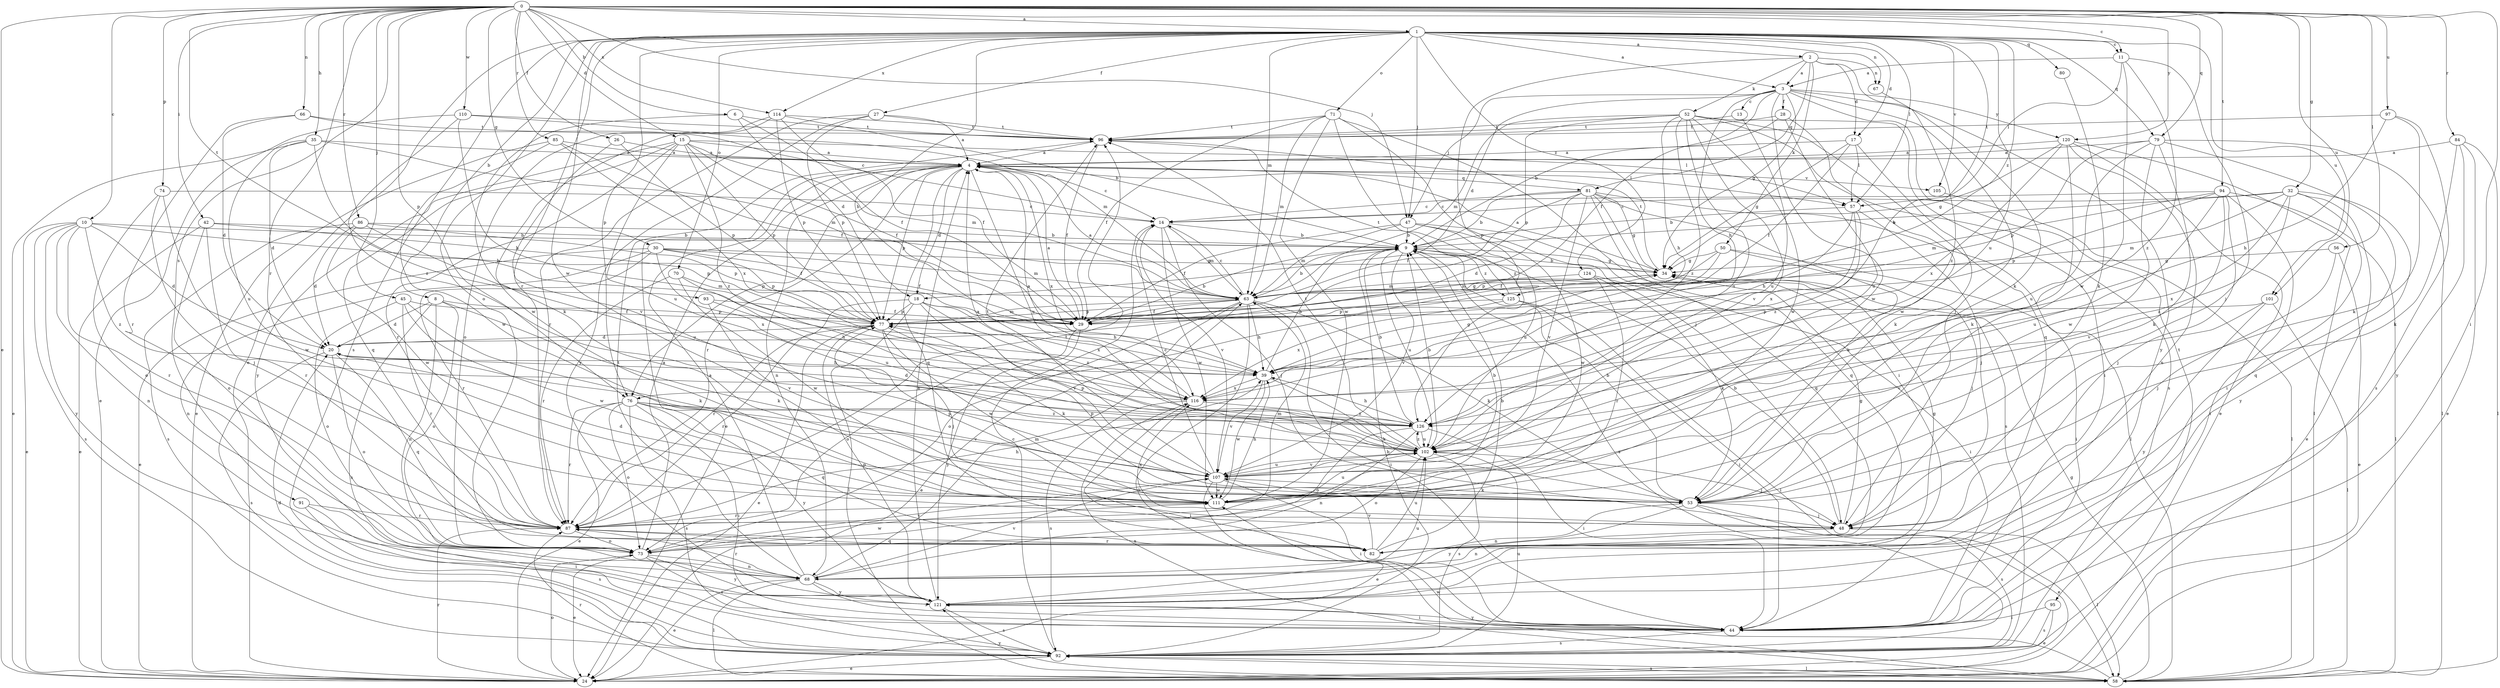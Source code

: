 strict digraph  {
0;
1;
2;
3;
4;
6;
8;
9;
10;
11;
13;
14;
15;
17;
18;
20;
24;
26;
27;
28;
29;
30;
32;
34;
35;
39;
42;
44;
45;
47;
48;
50;
52;
53;
56;
57;
58;
63;
66;
67;
68;
70;
71;
73;
74;
76;
77;
79;
80;
81;
82;
84;
85;
86;
87;
91;
92;
93;
94;
95;
96;
97;
101;
102;
105;
107;
110;
111;
114;
116;
120;
121;
124;
125;
126;
0 -> 1  [label=a];
0 -> 6  [label=b];
0 -> 10  [label=c];
0 -> 11  [label=c];
0 -> 15  [label=d];
0 -> 24  [label=e];
0 -> 26  [label=f];
0 -> 30  [label=g];
0 -> 32  [label=g];
0 -> 35  [label=h];
0 -> 42  [label=i];
0 -> 44  [label=i];
0 -> 45  [label=j];
0 -> 47  [label=j];
0 -> 56  [label=l];
0 -> 66  [label=n];
0 -> 74  [label=p];
0 -> 76  [label=p];
0 -> 79  [label=q];
0 -> 84  [label=r];
0 -> 85  [label=r];
0 -> 86  [label=r];
0 -> 87  [label=r];
0 -> 91  [label=s];
0 -> 93  [label=t];
0 -> 94  [label=t];
0 -> 97  [label=u];
0 -> 101  [label=u];
0 -> 110  [label=w];
0 -> 114  [label=x];
0 -> 120  [label=y];
1 -> 2  [label=a];
1 -> 3  [label=a];
1 -> 8  [label=b];
1 -> 11  [label=c];
1 -> 17  [label=d];
1 -> 24  [label=e];
1 -> 27  [label=f];
1 -> 39  [label=h];
1 -> 47  [label=j];
1 -> 57  [label=l];
1 -> 63  [label=m];
1 -> 67  [label=n];
1 -> 70  [label=o];
1 -> 71  [label=o];
1 -> 73  [label=o];
1 -> 76  [label=p];
1 -> 79  [label=q];
1 -> 80  [label=q];
1 -> 87  [label=r];
1 -> 92  [label=s];
1 -> 101  [label=u];
1 -> 102  [label=u];
1 -> 105  [label=v];
1 -> 111  [label=w];
1 -> 114  [label=x];
1 -> 116  [label=x];
1 -> 124  [label=z];
1 -> 125  [label=z];
2 -> 3  [label=a];
2 -> 17  [label=d];
2 -> 50  [label=k];
2 -> 52  [label=k];
2 -> 53  [label=k];
2 -> 67  [label=n];
2 -> 76  [label=p];
2 -> 81  [label=q];
3 -> 13  [label=c];
3 -> 18  [label=d];
3 -> 28  [label=f];
3 -> 29  [label=f];
3 -> 34  [label=g];
3 -> 39  [label=h];
3 -> 47  [label=j];
3 -> 48  [label=j];
3 -> 95  [label=t];
3 -> 111  [label=w];
3 -> 120  [label=y];
3 -> 121  [label=y];
4 -> 14  [label=c];
4 -> 18  [label=d];
4 -> 24  [label=e];
4 -> 57  [label=l];
4 -> 68  [label=n];
4 -> 76  [label=p];
4 -> 77  [label=p];
4 -> 81  [label=q];
4 -> 82  [label=q];
4 -> 87  [label=r];
4 -> 102  [label=u];
4 -> 105  [label=v];
4 -> 116  [label=x];
6 -> 18  [label=d];
6 -> 29  [label=f];
6 -> 53  [label=k];
6 -> 96  [label=t];
8 -> 20  [label=d];
8 -> 53  [label=k];
8 -> 68  [label=n];
8 -> 73  [label=o];
8 -> 77  [label=p];
8 -> 92  [label=s];
9 -> 34  [label=g];
9 -> 92  [label=s];
9 -> 102  [label=u];
9 -> 107  [label=v];
9 -> 125  [label=z];
10 -> 9  [label=b];
10 -> 20  [label=d];
10 -> 24  [label=e];
10 -> 29  [label=f];
10 -> 68  [label=n];
10 -> 87  [label=r];
10 -> 92  [label=s];
10 -> 121  [label=y];
10 -> 126  [label=z];
11 -> 3  [label=a];
11 -> 48  [label=j];
11 -> 57  [label=l];
11 -> 111  [label=w];
11 -> 126  [label=z];
13 -> 96  [label=t];
13 -> 102  [label=u];
14 -> 9  [label=b];
14 -> 48  [label=j];
14 -> 63  [label=m];
14 -> 107  [label=v];
14 -> 111  [label=w];
15 -> 4  [label=a];
15 -> 29  [label=f];
15 -> 57  [label=l];
15 -> 63  [label=m];
15 -> 77  [label=p];
15 -> 82  [label=q];
15 -> 87  [label=r];
15 -> 102  [label=u];
15 -> 121  [label=y];
15 -> 126  [label=z];
17 -> 4  [label=a];
17 -> 29  [label=f];
17 -> 34  [label=g];
17 -> 53  [label=k];
17 -> 57  [label=l];
18 -> 39  [label=h];
18 -> 58  [label=l];
18 -> 77  [label=p];
18 -> 87  [label=r];
18 -> 107  [label=v];
18 -> 116  [label=x];
18 -> 126  [label=z];
20 -> 39  [label=h];
20 -> 73  [label=o];
20 -> 82  [label=q];
20 -> 92  [label=s];
24 -> 73  [label=o];
24 -> 87  [label=r];
26 -> 4  [label=a];
26 -> 77  [label=p];
26 -> 107  [label=v];
27 -> 4  [label=a];
27 -> 77  [label=p];
27 -> 87  [label=r];
27 -> 96  [label=t];
27 -> 121  [label=y];
28 -> 9  [label=b];
28 -> 96  [label=t];
28 -> 102  [label=u];
28 -> 111  [label=w];
29 -> 4  [label=a];
29 -> 9  [label=b];
29 -> 73  [label=o];
29 -> 121  [label=y];
30 -> 24  [label=e];
30 -> 29  [label=f];
30 -> 34  [label=g];
30 -> 63  [label=m];
30 -> 68  [label=n];
30 -> 77  [label=p];
30 -> 87  [label=r];
30 -> 116  [label=x];
32 -> 9  [label=b];
32 -> 14  [label=c];
32 -> 24  [label=e];
32 -> 63  [label=m];
32 -> 82  [label=q];
32 -> 116  [label=x];
32 -> 121  [label=y];
32 -> 126  [label=z];
34 -> 4  [label=a];
34 -> 9  [label=b];
34 -> 63  [label=m];
34 -> 96  [label=t];
35 -> 4  [label=a];
35 -> 20  [label=d];
35 -> 24  [label=e];
35 -> 39  [label=h];
35 -> 63  [label=m];
35 -> 102  [label=u];
39 -> 9  [label=b];
39 -> 34  [label=g];
39 -> 53  [label=k];
39 -> 107  [label=v];
39 -> 111  [label=w];
39 -> 116  [label=x];
42 -> 9  [label=b];
42 -> 24  [label=e];
42 -> 73  [label=o];
42 -> 77  [label=p];
42 -> 87  [label=r];
44 -> 92  [label=s];
44 -> 121  [label=y];
45 -> 29  [label=f];
45 -> 53  [label=k];
45 -> 73  [label=o];
45 -> 87  [label=r];
45 -> 111  [label=w];
47 -> 9  [label=b];
47 -> 29  [label=f];
47 -> 63  [label=m];
47 -> 82  [label=q];
47 -> 102  [label=u];
47 -> 111  [label=w];
48 -> 9  [label=b];
48 -> 34  [label=g];
48 -> 58  [label=l];
48 -> 68  [label=n];
48 -> 116  [label=x];
50 -> 29  [label=f];
50 -> 34  [label=g];
50 -> 44  [label=i];
50 -> 48  [label=j];
50 -> 77  [label=p];
52 -> 39  [label=h];
52 -> 44  [label=i];
52 -> 63  [label=m];
52 -> 77  [label=p];
52 -> 82  [label=q];
52 -> 92  [label=s];
52 -> 96  [label=t];
52 -> 102  [label=u];
52 -> 107  [label=v];
52 -> 111  [label=w];
52 -> 126  [label=z];
53 -> 9  [label=b];
53 -> 20  [label=d];
53 -> 24  [label=e];
53 -> 48  [label=j];
53 -> 68  [label=n];
53 -> 77  [label=p];
53 -> 92  [label=s];
53 -> 121  [label=y];
56 -> 24  [label=e];
56 -> 34  [label=g];
56 -> 48  [label=j];
57 -> 9  [label=b];
57 -> 39  [label=h];
57 -> 48  [label=j];
57 -> 116  [label=x];
57 -> 126  [label=z];
58 -> 34  [label=g];
58 -> 87  [label=r];
58 -> 92  [label=s];
58 -> 111  [label=w];
58 -> 116  [label=x];
58 -> 121  [label=y];
63 -> 4  [label=a];
63 -> 9  [label=b];
63 -> 14  [label=c];
63 -> 24  [label=e];
63 -> 29  [label=f];
63 -> 34  [label=g];
63 -> 39  [label=h];
63 -> 44  [label=i];
63 -> 53  [label=k];
63 -> 58  [label=l];
63 -> 73  [label=o];
63 -> 77  [label=p];
66 -> 14  [label=c];
66 -> 20  [label=d];
66 -> 87  [label=r];
66 -> 96  [label=t];
67 -> 126  [label=z];
68 -> 4  [label=a];
68 -> 24  [label=e];
68 -> 44  [label=i];
68 -> 58  [label=l];
68 -> 63  [label=m];
68 -> 87  [label=r];
68 -> 96  [label=t];
68 -> 107  [label=v];
68 -> 121  [label=y];
70 -> 63  [label=m];
70 -> 87  [label=r];
70 -> 102  [label=u];
70 -> 111  [label=w];
71 -> 29  [label=f];
71 -> 44  [label=i];
71 -> 48  [label=j];
71 -> 63  [label=m];
71 -> 96  [label=t];
71 -> 111  [label=w];
71 -> 126  [label=z];
73 -> 4  [label=a];
73 -> 24  [label=e];
73 -> 44  [label=i];
73 -> 68  [label=n];
73 -> 107  [label=v];
73 -> 111  [label=w];
73 -> 121  [label=y];
74 -> 14  [label=c];
74 -> 48  [label=j];
74 -> 73  [label=o];
74 -> 111  [label=w];
76 -> 24  [label=e];
76 -> 44  [label=i];
76 -> 73  [label=o];
76 -> 82  [label=q];
76 -> 87  [label=r];
76 -> 92  [label=s];
76 -> 107  [label=v];
76 -> 121  [label=y];
76 -> 126  [label=z];
77 -> 20  [label=d];
77 -> 24  [label=e];
77 -> 48  [label=j];
77 -> 53  [label=k];
77 -> 63  [label=m];
77 -> 87  [label=r];
77 -> 111  [label=w];
79 -> 4  [label=a];
79 -> 44  [label=i];
79 -> 53  [label=k];
79 -> 58  [label=l];
79 -> 77  [label=p];
79 -> 102  [label=u];
79 -> 111  [label=w];
80 -> 53  [label=k];
81 -> 9  [label=b];
81 -> 14  [label=c];
81 -> 20  [label=d];
81 -> 29  [label=f];
81 -> 34  [label=g];
81 -> 53  [label=k];
81 -> 58  [label=l];
81 -> 82  [label=q];
81 -> 92  [label=s];
81 -> 107  [label=v];
82 -> 9  [label=b];
82 -> 34  [label=g];
82 -> 87  [label=r];
82 -> 102  [label=u];
82 -> 107  [label=v];
84 -> 4  [label=a];
84 -> 24  [label=e];
84 -> 53  [label=k];
84 -> 58  [label=l];
84 -> 121  [label=y];
85 -> 4  [label=a];
85 -> 24  [label=e];
85 -> 29  [label=f];
85 -> 111  [label=w];
85 -> 116  [label=x];
86 -> 9  [label=b];
86 -> 20  [label=d];
86 -> 77  [label=p];
86 -> 92  [label=s];
86 -> 102  [label=u];
86 -> 111  [label=w];
87 -> 39  [label=h];
87 -> 63  [label=m];
87 -> 73  [label=o];
87 -> 82  [label=q];
87 -> 96  [label=t];
91 -> 44  [label=i];
91 -> 87  [label=r];
91 -> 92  [label=s];
92 -> 9  [label=b];
92 -> 14  [label=c];
92 -> 20  [label=d];
92 -> 24  [label=e];
92 -> 58  [label=l];
92 -> 102  [label=u];
93 -> 29  [label=f];
93 -> 39  [label=h];
93 -> 107  [label=v];
94 -> 14  [label=c];
94 -> 44  [label=i];
94 -> 48  [label=j];
94 -> 58  [label=l];
94 -> 63  [label=m];
94 -> 77  [label=p];
94 -> 102  [label=u];
94 -> 107  [label=v];
95 -> 24  [label=e];
95 -> 44  [label=i];
95 -> 92  [label=s];
96 -> 4  [label=a];
96 -> 29  [label=f];
97 -> 39  [label=h];
97 -> 53  [label=k];
97 -> 92  [label=s];
97 -> 96  [label=t];
101 -> 58  [label=l];
101 -> 77  [label=p];
101 -> 107  [label=v];
101 -> 121  [label=y];
102 -> 4  [label=a];
102 -> 9  [label=b];
102 -> 48  [label=j];
102 -> 73  [label=o];
102 -> 77  [label=p];
102 -> 92  [label=s];
102 -> 96  [label=t];
102 -> 107  [label=v];
102 -> 126  [label=z];
105 -> 58  [label=l];
107 -> 14  [label=c];
107 -> 24  [label=e];
107 -> 44  [label=i];
107 -> 53  [label=k];
107 -> 96  [label=t];
107 -> 102  [label=u];
107 -> 111  [label=w];
110 -> 24  [label=e];
110 -> 39  [label=h];
110 -> 63  [label=m];
110 -> 96  [label=t];
110 -> 126  [label=z];
111 -> 9  [label=b];
111 -> 39  [label=h];
111 -> 77  [label=p];
111 -> 87  [label=r];
111 -> 102  [label=u];
114 -> 9  [label=b];
114 -> 29  [label=f];
114 -> 73  [label=o];
114 -> 77  [label=p];
114 -> 96  [label=t];
114 -> 111  [label=w];
116 -> 4  [label=a];
116 -> 20  [label=d];
116 -> 44  [label=i];
116 -> 92  [label=s];
116 -> 126  [label=z];
120 -> 4  [label=a];
120 -> 24  [label=e];
120 -> 34  [label=g];
120 -> 53  [label=k];
120 -> 58  [label=l];
120 -> 68  [label=n];
120 -> 116  [label=x];
121 -> 4  [label=a];
121 -> 44  [label=i];
121 -> 77  [label=p];
121 -> 92  [label=s];
121 -> 102  [label=u];
124 -> 44  [label=i];
124 -> 53  [label=k];
124 -> 63  [label=m];
124 -> 87  [label=r];
125 -> 44  [label=i];
125 -> 58  [label=l];
125 -> 77  [label=p];
125 -> 96  [label=t];
125 -> 116  [label=x];
126 -> 9  [label=b];
126 -> 39  [label=h];
126 -> 44  [label=i];
126 -> 68  [label=n];
126 -> 73  [label=o];
126 -> 102  [label=u];
}
